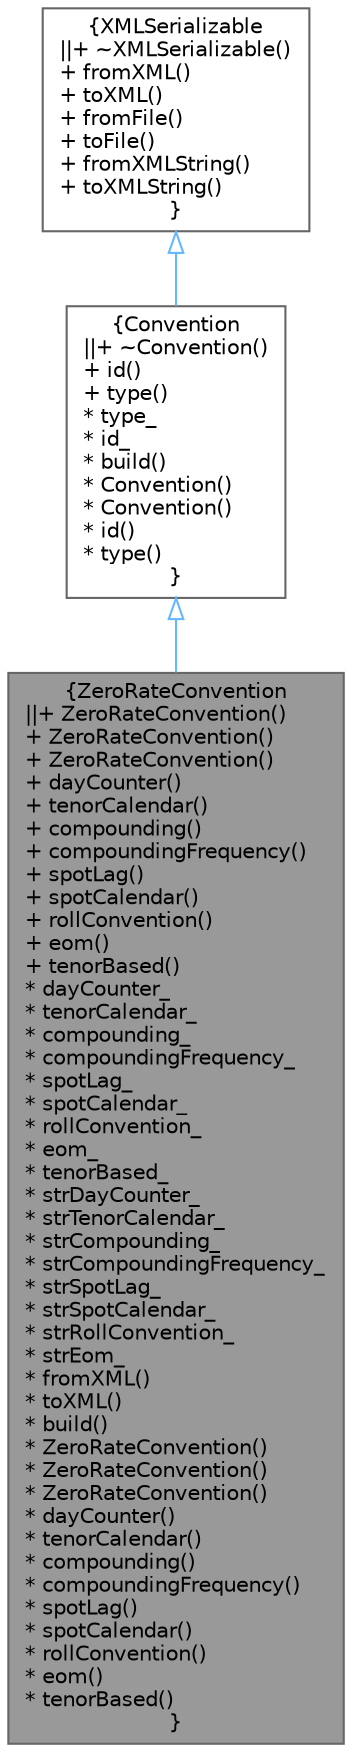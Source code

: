 digraph "ZeroRateConvention"
{
 // INTERACTIVE_SVG=YES
 // LATEX_PDF_SIZE
  bgcolor="transparent";
  edge [fontname=Helvetica,fontsize=10,labelfontname=Helvetica,labelfontsize=10];
  node [fontname=Helvetica,fontsize=10,shape=box,height=0.2,width=0.4];
  Node1 [label="{ZeroRateConvention\n||+ ZeroRateConvention()\l+ ZeroRateConvention()\l+ ZeroRateConvention()\l+ dayCounter()\l+ tenorCalendar()\l+ compounding()\l+ compoundingFrequency()\l+ spotLag()\l+ spotCalendar()\l+ rollConvention()\l+ eom()\l+ tenorBased()\l* dayCounter_\l* tenorCalendar_\l* compounding_\l* compoundingFrequency_\l* spotLag_\l* spotCalendar_\l* rollConvention_\l* eom_\l* tenorBased_\l* strDayCounter_\l* strTenorCalendar_\l* strCompounding_\l* strCompoundingFrequency_\l* strSpotLag_\l* strSpotCalendar_\l* strRollConvention_\l* strEom_\l* fromXML()\l* toXML()\l* build()\l* ZeroRateConvention()\l* ZeroRateConvention()\l* ZeroRateConvention()\l* dayCounter()\l* tenorCalendar()\l* compounding()\l* compoundingFrequency()\l* spotLag()\l* spotCalendar()\l* rollConvention()\l* eom()\l* tenorBased()\l}",height=0.2,width=0.4,color="gray40", fillcolor="grey60", style="filled", fontcolor="black",tooltip="Container for storing Zero Rate conventions."];
  Node2 -> Node1 [dir="back",color="steelblue1",style="solid",arrowtail="onormal"];
  Node2 [label="{Convention\n||+ ~Convention()\l+ id()\l+ type()\l* type_\l* id_\l* build()\l* Convention()\l* Convention()\l* id()\l* type()\l}",height=0.2,width=0.4,color="gray40", fillcolor="white", style="filled",URL="$classore_1_1data_1_1_convention.html",tooltip="Abstract base class for convention objects."];
  Node3 -> Node2 [dir="back",color="steelblue1",style="solid",arrowtail="onormal"];
  Node3 [label="{XMLSerializable\n||+ ~XMLSerializable()\l+ fromXML()\l+ toXML()\l+ fromFile()\l+ toFile()\l+ fromXMLString()\l+ toXMLString()\l}",height=0.2,width=0.4,color="gray40", fillcolor="white", style="filled",URL="$classore_1_1data_1_1_x_m_l_serializable.html",tooltip="Base class for all serializable classes."];
}

